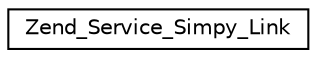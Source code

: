 digraph G
{
  edge [fontname="Helvetica",fontsize="10",labelfontname="Helvetica",labelfontsize="10"];
  node [fontname="Helvetica",fontsize="10",shape=record];
  rankdir="LR";
  Node1 [label="Zend_Service_Simpy_Link",height=0.2,width=0.4,color="black", fillcolor="white", style="filled",URL="$class_zend___service___simpy___link.html"];
}
